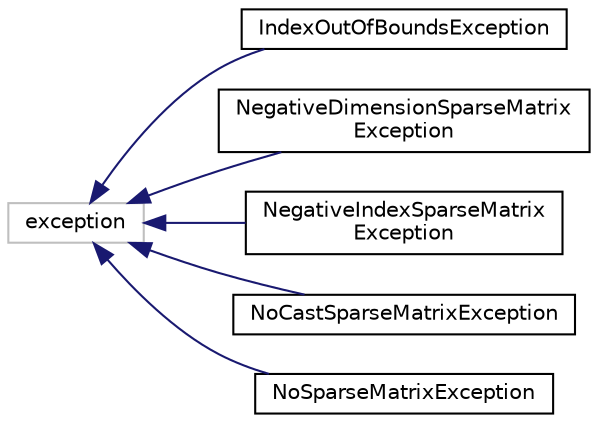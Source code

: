 digraph "Graphical Class Hierarchy"
{
  edge [fontname="Helvetica",fontsize="10",labelfontname="Helvetica",labelfontsize="10"];
  node [fontname="Helvetica",fontsize="10",shape=record];
  rankdir="LR";
  Node6 [label="exception",height=0.2,width=0.4,color="grey75", fillcolor="white", style="filled"];
  Node6 -> Node0 [dir="back",color="midnightblue",fontsize="10",style="solid",fontname="Helvetica"];
  Node0 [label="IndexOutOfBoundsException",height=0.2,width=0.4,color="black", fillcolor="white", style="filled",URL="$class_index_out_of_bounds_exception.html",tooltip="tentativo di lavorare su un cella fuori dalle dimensioni, se diciarate "];
  Node6 -> Node8 [dir="back",color="midnightblue",fontsize="10",style="solid",fontname="Helvetica"];
  Node8 [label="NegativeDimensionSparseMatrix\lException",height=0.2,width=0.4,color="black", fillcolor="white", style="filled",URL="$class_negative_dimension_sparse_matrix_exception.html",tooltip="tentativo di lavorare su dimensioni negative "];
  Node6 -> Node9 [dir="back",color="midnightblue",fontsize="10",style="solid",fontname="Helvetica"];
  Node9 [label="NegativeIndexSparseMatrix\lException",height=0.2,width=0.4,color="black", fillcolor="white", style="filled",URL="$class_negative_index_sparse_matrix_exception.html",tooltip="tentativo di lavorare su indici negativi "];
  Node6 -> Node10 [dir="back",color="midnightblue",fontsize="10",style="solid",fontname="Helvetica"];
  Node10 [label="NoCastSparseMatrixException",height=0.2,width=0.4,color="black", fillcolor="white", style="filled",URL="$class_no_cast_sparse_matrix_exception.html",tooltip="tentativo di cast tra sparse_matrix fallito "];
  Node6 -> Node11 [dir="back",color="midnightblue",fontsize="10",style="solid",fontname="Helvetica"];
  Node11 [label="NoSparseMatrixException",height=0.2,width=0.4,color="black", fillcolor="white", style="filled",URL="$class_no_sparse_matrix_exception.html",tooltip="tentativo di uso di sparse_matrix inesistente "];
}
